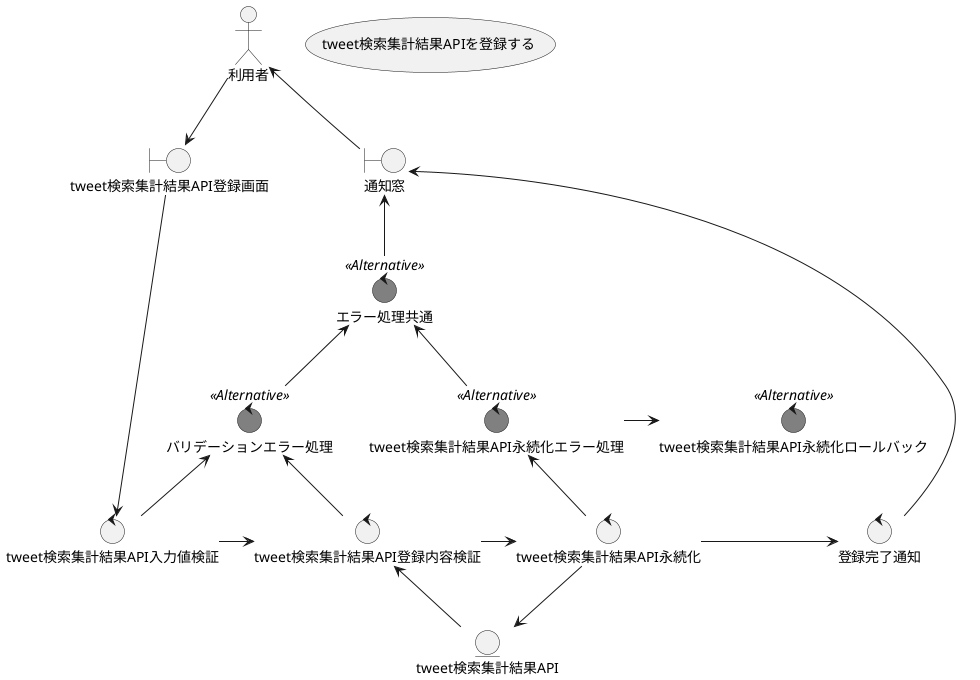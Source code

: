 @startuml


'left to right direction

skinparam control {
  BackgroundColor<<Alternative>> Gray

}

usecase tweet検索集計結果APIを登録する

actor 利用者
boundary tweet検索集計結果API登録画面
entity tweet検索集計結果API
control tweet検索集計結果API入力値検証
control tweet検索集計結果API登録内容検証
control tweet検索集計結果API永続化
control 登録完了通知
control エラー処理共通 <<Alternative>>
control バリデーションエラー処理 <<Alternative>>
control tweet検索集計結果API永続化エラー処理 <<Alternative>>
control tweet検索集計結果API永続化ロールバック <<Alternative>>
boundary 通知窓

利用者 -d-> tweet検索集計結果API登録画面
tweet検索集計結果API登録画面 -d---> tweet検索集計結果API入力値検証
tweet検索集計結果API入力値検証 -r-> tweet検索集計結果API登録内容検証
tweet検索集計結果API登録内容検証 <-d- tweet検索集計結果API
tweet検索集計結果API登録内容検証 -r-> tweet検索集計結果API永続化
tweet検索集計結果API永続化 -d-> tweet検索集計結果API
tweet検索集計結果API永続化 -r-> 登録完了通知
登録完了通知 -u---> 通知窓
通知窓 -l-> 利用者

エラー処理共通 -u-> 通知窓
tweet検索集計結果API入力値検証 -u-> バリデーションエラー処理
tweet検索集計結果API登録内容検証 -u-> バリデーションエラー処理
バリデーションエラー処理 -u-> エラー処理共通
tweet検索集計結果API永続化 -u-> tweet検索集計結果API永続化エラー処理
tweet検索集計結果API永続化エラー処理 -r-> tweet検索集計結果API永続化ロールバック
tweet検索集計結果API永続化エラー処理 -u-> エラー処理共通

@enduml
